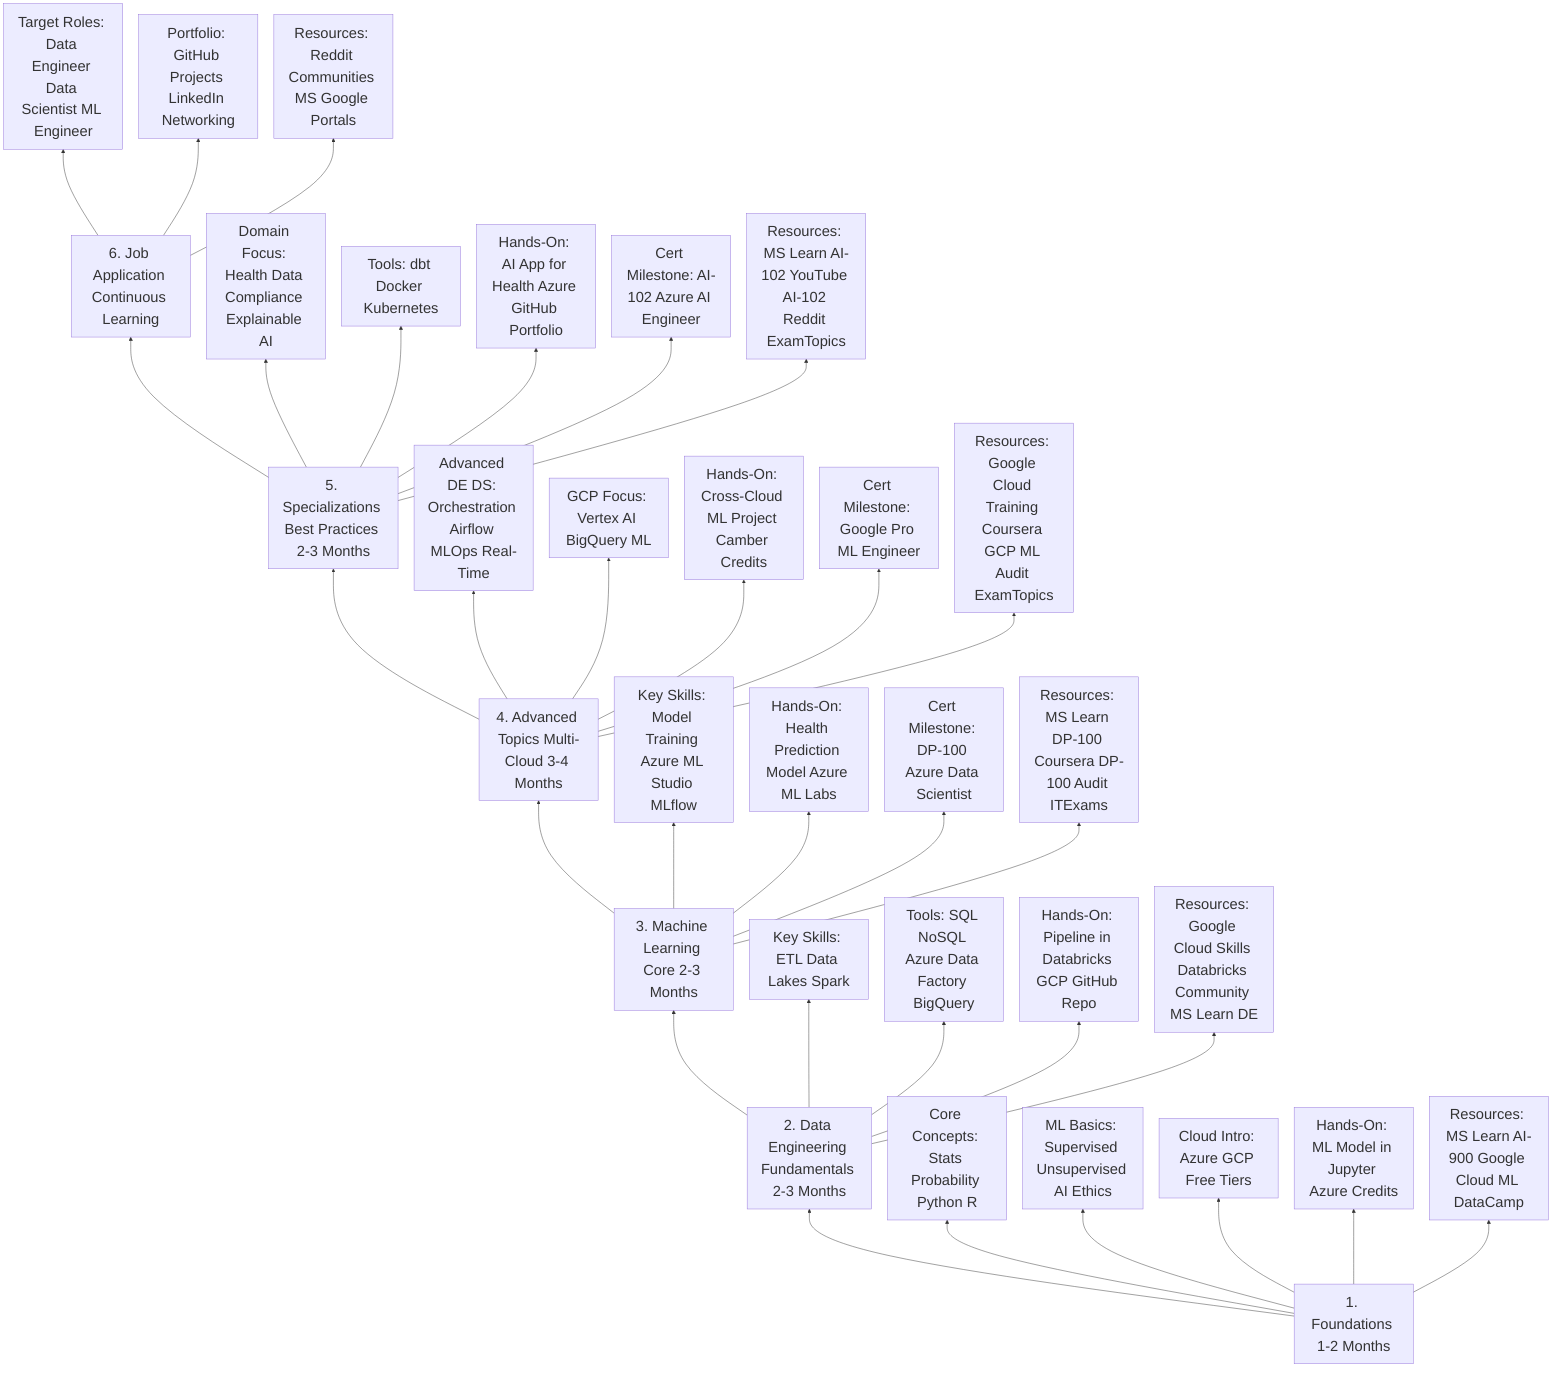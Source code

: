 %%{init: {"flowchart": {"rankSpacing": 140, "nodeSpacing": 35}, "themeVariables": {"fontSize": "32px"}}}%%

graph BT
    A[1. Foundations 1-2 Months] --> B[2. Data Engineering Fundamentals 2-3 Months]
    B --> C[3. Machine Learning Core 2-3 Months]
    C --> D[4. Advanced Topics Multi-Cloud 3-4 Months]
    D --> E[5. Specializations Best Practices 2-3 Months]
    E --> F[6. Job Application Continuous Learning]

    A --> A1[Core Concepts: Stats Probability Python R]
    A --> A2[ML Basics: Supervised Unsupervised AI Ethics]
    A --> A3[Cloud Intro: Azure GCP Free Tiers]
    A --> A4[Hands-On: ML Model in Jupyter Azure Credits]
    A --> A5[Resources: MS Learn AI-900 Google Cloud ML DataCamp]

    B --> B1[Key Skills: ETL Data Lakes Spark]
    B --> B2[Tools: SQL NoSQL Azure Data Factory BigQuery]
    B --> B3[Hands-On: Pipeline in Databricks GCP GitHub Repo]
    B --> B4[Resources: Google Cloud Skills Databricks Community MS Learn DE]

    C --> C1[Key Skills: Model Training Azure ML Studio MLflow]
    C --> C2[Hands-On: Health Prediction Model Azure ML Labs]
    C --> C3[Cert Milestone: DP-100 Azure Data Scientist]
    C --> C4[Resources: MS Learn DP-100 Coursera DP-100 Audit ITExams]

    D --> D1[Advanced DE DS: Orchestration Airflow MLOps Real-Time]
    D --> D2[GCP Focus: Vertex AI BigQuery ML]
    D --> D3[Hands-On: Cross-Cloud ML Project Camber Credits]
    D --> D4[Cert Milestone: Google Pro ML Engineer]
    D --> D5[Resources: Google Cloud Training Coursera GCP ML Audit ExamTopics]

    E --> E1[Domain Focus: Health Data Compliance Explainable AI]
    E --> E2[Tools: dbt Docker Kubernetes]
    E --> E3[Hands-On: AI App for Health Azure GitHub Portfolio]
    E --> E4[Cert Milestone: AI-102 Azure AI Engineer]
    E --> E5[Resources: MS Learn AI-102 YouTube AI-102 Reddit ExamTopics]

    F --> F1[Target Roles: Data Engineer Data Scientist ML Engineer]
    F --> F2[Portfolio: GitHub Projects LinkedIn Networking]
    F --> F3[Resources: Reddit Communities MS Google Portals]